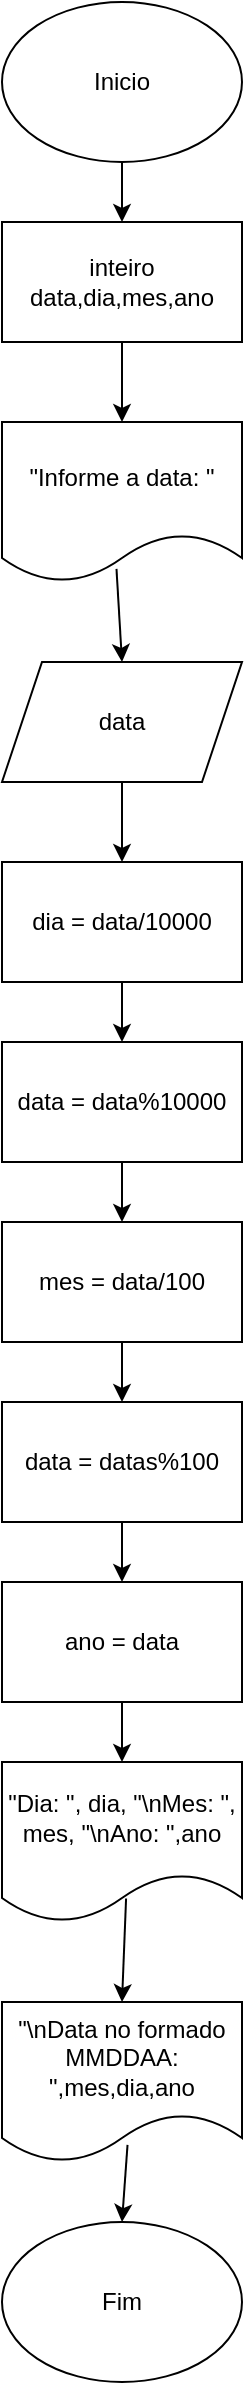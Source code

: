 <mxfile version="26.2.3">
  <diagram name="Página-1" id="GM79veLGhoxmELWB4SRB">
    <mxGraphModel grid="1" page="1" gridSize="10" guides="1" tooltips="1" connect="1" arrows="1" fold="1" pageScale="1" pageWidth="827" pageHeight="1169" math="0" shadow="0">
      <root>
        <mxCell id="0" />
        <mxCell id="1" parent="0" />
        <mxCell id="QA-sONYR95slrFQsOg47-1" value="Inicio" style="ellipse;whiteSpace=wrap;html=1;" vertex="1" parent="1">
          <mxGeometry x="340" y="20" width="120" height="80" as="geometry" />
        </mxCell>
        <mxCell id="QA-sONYR95slrFQsOg47-2" value="Fim" style="ellipse;whiteSpace=wrap;html=1;" vertex="1" parent="1">
          <mxGeometry x="340" y="1130" width="120" height="80" as="geometry" />
        </mxCell>
        <mxCell id="QA-sONYR95slrFQsOg47-3" value="inteiro data,dia,mes,ano" style="rounded=0;whiteSpace=wrap;html=1;" vertex="1" parent="1">
          <mxGeometry x="340" y="130" width="120" height="60" as="geometry" />
        </mxCell>
        <mxCell id="QA-sONYR95slrFQsOg47-4" value="&quot;Informe a data: &quot;" style="shape=document;whiteSpace=wrap;html=1;boundedLbl=1;" vertex="1" parent="1">
          <mxGeometry x="340" y="230" width="120" height="80" as="geometry" />
        </mxCell>
        <mxCell id="QA-sONYR95slrFQsOg47-5" value="data" style="shape=parallelogram;perimeter=parallelogramPerimeter;whiteSpace=wrap;html=1;fixedSize=1;" vertex="1" parent="1">
          <mxGeometry x="340" y="350" width="120" height="60" as="geometry" />
        </mxCell>
        <mxCell id="QA-sONYR95slrFQsOg47-6" value="dia = data/10000" style="rounded=0;whiteSpace=wrap;html=1;" vertex="1" parent="1">
          <mxGeometry x="340" y="450" width="120" height="60" as="geometry" />
        </mxCell>
        <mxCell id="QA-sONYR95slrFQsOg47-7" value="data = data%10000" style="rounded=0;whiteSpace=wrap;html=1;" vertex="1" parent="1">
          <mxGeometry x="340" y="540" width="120" height="60" as="geometry" />
        </mxCell>
        <mxCell id="QA-sONYR95slrFQsOg47-8" value="mes = data/100" style="rounded=0;whiteSpace=wrap;html=1;" vertex="1" parent="1">
          <mxGeometry x="340" y="630" width="120" height="60" as="geometry" />
        </mxCell>
        <mxCell id="QA-sONYR95slrFQsOg47-9" value="data = datas%100" style="rounded=0;whiteSpace=wrap;html=1;" vertex="1" parent="1">
          <mxGeometry x="340" y="720" width="120" height="60" as="geometry" />
        </mxCell>
        <mxCell id="QA-sONYR95slrFQsOg47-10" value="ano = data" style="rounded=0;whiteSpace=wrap;html=1;" vertex="1" parent="1">
          <mxGeometry x="340" y="810" width="120" height="60" as="geometry" />
        </mxCell>
        <mxCell id="QA-sONYR95slrFQsOg47-11" value="&quot;Dia: &quot;, dia, &quot;\nMes: &quot;, mes, &quot;\nAno: &quot;,ano" style="shape=document;whiteSpace=wrap;html=1;boundedLbl=1;" vertex="1" parent="1">
          <mxGeometry x="340" y="900" width="120" height="80" as="geometry" />
        </mxCell>
        <mxCell id="QA-sONYR95slrFQsOg47-12" value="&quot;\nData no formado MMDDAA: &quot;,mes,dia,ano" style="shape=document;whiteSpace=wrap;html=1;boundedLbl=1;" vertex="1" parent="1">
          <mxGeometry x="340" y="1020" width="120" height="80" as="geometry" />
        </mxCell>
        <mxCell id="QA-sONYR95slrFQsOg47-13" value="" style="endArrow=classic;html=1;rounded=0;exitX=0.5;exitY=1;exitDx=0;exitDy=0;entryX=0.5;entryY=0;entryDx=0;entryDy=0;" edge="1" parent="1" source="QA-sONYR95slrFQsOg47-1" target="QA-sONYR95slrFQsOg47-3">
          <mxGeometry width="50" height="50" relative="1" as="geometry">
            <mxPoint x="390" y="280" as="sourcePoint" />
            <mxPoint x="440" y="230" as="targetPoint" />
          </mxGeometry>
        </mxCell>
        <mxCell id="QA-sONYR95slrFQsOg47-14" value="" style="endArrow=classic;html=1;rounded=0;exitX=0.5;exitY=1;exitDx=0;exitDy=0;entryX=0.5;entryY=0;entryDx=0;entryDy=0;" edge="1" parent="1" source="QA-sONYR95slrFQsOg47-3" target="QA-sONYR95slrFQsOg47-4">
          <mxGeometry width="50" height="50" relative="1" as="geometry">
            <mxPoint x="390" y="280" as="sourcePoint" />
            <mxPoint x="440" y="230" as="targetPoint" />
          </mxGeometry>
        </mxCell>
        <mxCell id="QA-sONYR95slrFQsOg47-15" value="" style="endArrow=classic;html=1;rounded=0;exitX=0.477;exitY=0.918;exitDx=0;exitDy=0;exitPerimeter=0;entryX=0.5;entryY=0;entryDx=0;entryDy=0;" edge="1" parent="1" source="QA-sONYR95slrFQsOg47-4" target="QA-sONYR95slrFQsOg47-5">
          <mxGeometry width="50" height="50" relative="1" as="geometry">
            <mxPoint x="390" y="280" as="sourcePoint" />
            <mxPoint x="440" y="230" as="targetPoint" />
          </mxGeometry>
        </mxCell>
        <mxCell id="QA-sONYR95slrFQsOg47-16" value="" style="endArrow=classic;html=1;rounded=0;exitX=0.5;exitY=1;exitDx=0;exitDy=0;entryX=0.5;entryY=0;entryDx=0;entryDy=0;" edge="1" parent="1" source="QA-sONYR95slrFQsOg47-5" target="QA-sONYR95slrFQsOg47-6">
          <mxGeometry width="50" height="50" relative="1" as="geometry">
            <mxPoint x="390" y="280" as="sourcePoint" />
            <mxPoint x="440" y="230" as="targetPoint" />
          </mxGeometry>
        </mxCell>
        <mxCell id="QA-sONYR95slrFQsOg47-17" value="" style="endArrow=classic;html=1;rounded=0;exitX=0.5;exitY=1;exitDx=0;exitDy=0;entryX=0.5;entryY=0;entryDx=0;entryDy=0;" edge="1" parent="1" source="QA-sONYR95slrFQsOg47-6" target="QA-sONYR95slrFQsOg47-7">
          <mxGeometry width="50" height="50" relative="1" as="geometry">
            <mxPoint x="390" y="580" as="sourcePoint" />
            <mxPoint x="440" y="530" as="targetPoint" />
          </mxGeometry>
        </mxCell>
        <mxCell id="QA-sONYR95slrFQsOg47-18" value="" style="endArrow=classic;html=1;rounded=0;exitX=0.5;exitY=1;exitDx=0;exitDy=0;entryX=0.5;entryY=0;entryDx=0;entryDy=0;" edge="1" parent="1" source="QA-sONYR95slrFQsOg47-7" target="QA-sONYR95slrFQsOg47-8">
          <mxGeometry width="50" height="50" relative="1" as="geometry">
            <mxPoint x="390" y="580" as="sourcePoint" />
            <mxPoint x="440" y="530" as="targetPoint" />
          </mxGeometry>
        </mxCell>
        <mxCell id="QA-sONYR95slrFQsOg47-19" value="" style="endArrow=classic;html=1;rounded=0;exitX=0.5;exitY=1;exitDx=0;exitDy=0;entryX=0.5;entryY=0;entryDx=0;entryDy=0;" edge="1" parent="1" source="QA-sONYR95slrFQsOg47-8" target="QA-sONYR95slrFQsOg47-9">
          <mxGeometry width="50" height="50" relative="1" as="geometry">
            <mxPoint x="390" y="580" as="sourcePoint" />
            <mxPoint x="440" y="530" as="targetPoint" />
          </mxGeometry>
        </mxCell>
        <mxCell id="QA-sONYR95slrFQsOg47-20" value="" style="endArrow=classic;html=1;rounded=0;exitX=0.5;exitY=1;exitDx=0;exitDy=0;entryX=0.5;entryY=0;entryDx=0;entryDy=0;" edge="1" parent="1" source="QA-sONYR95slrFQsOg47-9" target="QA-sONYR95slrFQsOg47-10">
          <mxGeometry width="50" height="50" relative="1" as="geometry">
            <mxPoint x="390" y="780" as="sourcePoint" />
            <mxPoint x="440" y="730" as="targetPoint" />
          </mxGeometry>
        </mxCell>
        <mxCell id="QA-sONYR95slrFQsOg47-21" value="" style="endArrow=classic;html=1;rounded=0;exitX=0.5;exitY=1;exitDx=0;exitDy=0;entryX=0.5;entryY=0;entryDx=0;entryDy=0;" edge="1" parent="1" source="QA-sONYR95slrFQsOg47-10" target="QA-sONYR95slrFQsOg47-11">
          <mxGeometry width="50" height="50" relative="1" as="geometry">
            <mxPoint x="390" y="880" as="sourcePoint" />
            <mxPoint x="440" y="830" as="targetPoint" />
          </mxGeometry>
        </mxCell>
        <mxCell id="QA-sONYR95slrFQsOg47-22" value="" style="endArrow=classic;html=1;rounded=0;exitX=0.517;exitY=0.853;exitDx=0;exitDy=0;exitPerimeter=0;entryX=0.5;entryY=0;entryDx=0;entryDy=0;" edge="1" parent="1" source="QA-sONYR95slrFQsOg47-11" target="QA-sONYR95slrFQsOg47-12">
          <mxGeometry width="50" height="50" relative="1" as="geometry">
            <mxPoint x="390" y="880" as="sourcePoint" />
            <mxPoint x="440" y="830" as="targetPoint" />
          </mxGeometry>
        </mxCell>
        <mxCell id="QA-sONYR95slrFQsOg47-23" value="" style="endArrow=classic;html=1;rounded=0;exitX=0.523;exitY=0.893;exitDx=0;exitDy=0;exitPerimeter=0;entryX=0.5;entryY=0;entryDx=0;entryDy=0;" edge="1" parent="1" source="QA-sONYR95slrFQsOg47-12" target="QA-sONYR95slrFQsOg47-2">
          <mxGeometry width="50" height="50" relative="1" as="geometry">
            <mxPoint x="390" y="980" as="sourcePoint" />
            <mxPoint x="440" y="930" as="targetPoint" />
          </mxGeometry>
        </mxCell>
      </root>
    </mxGraphModel>
  </diagram>
</mxfile>
